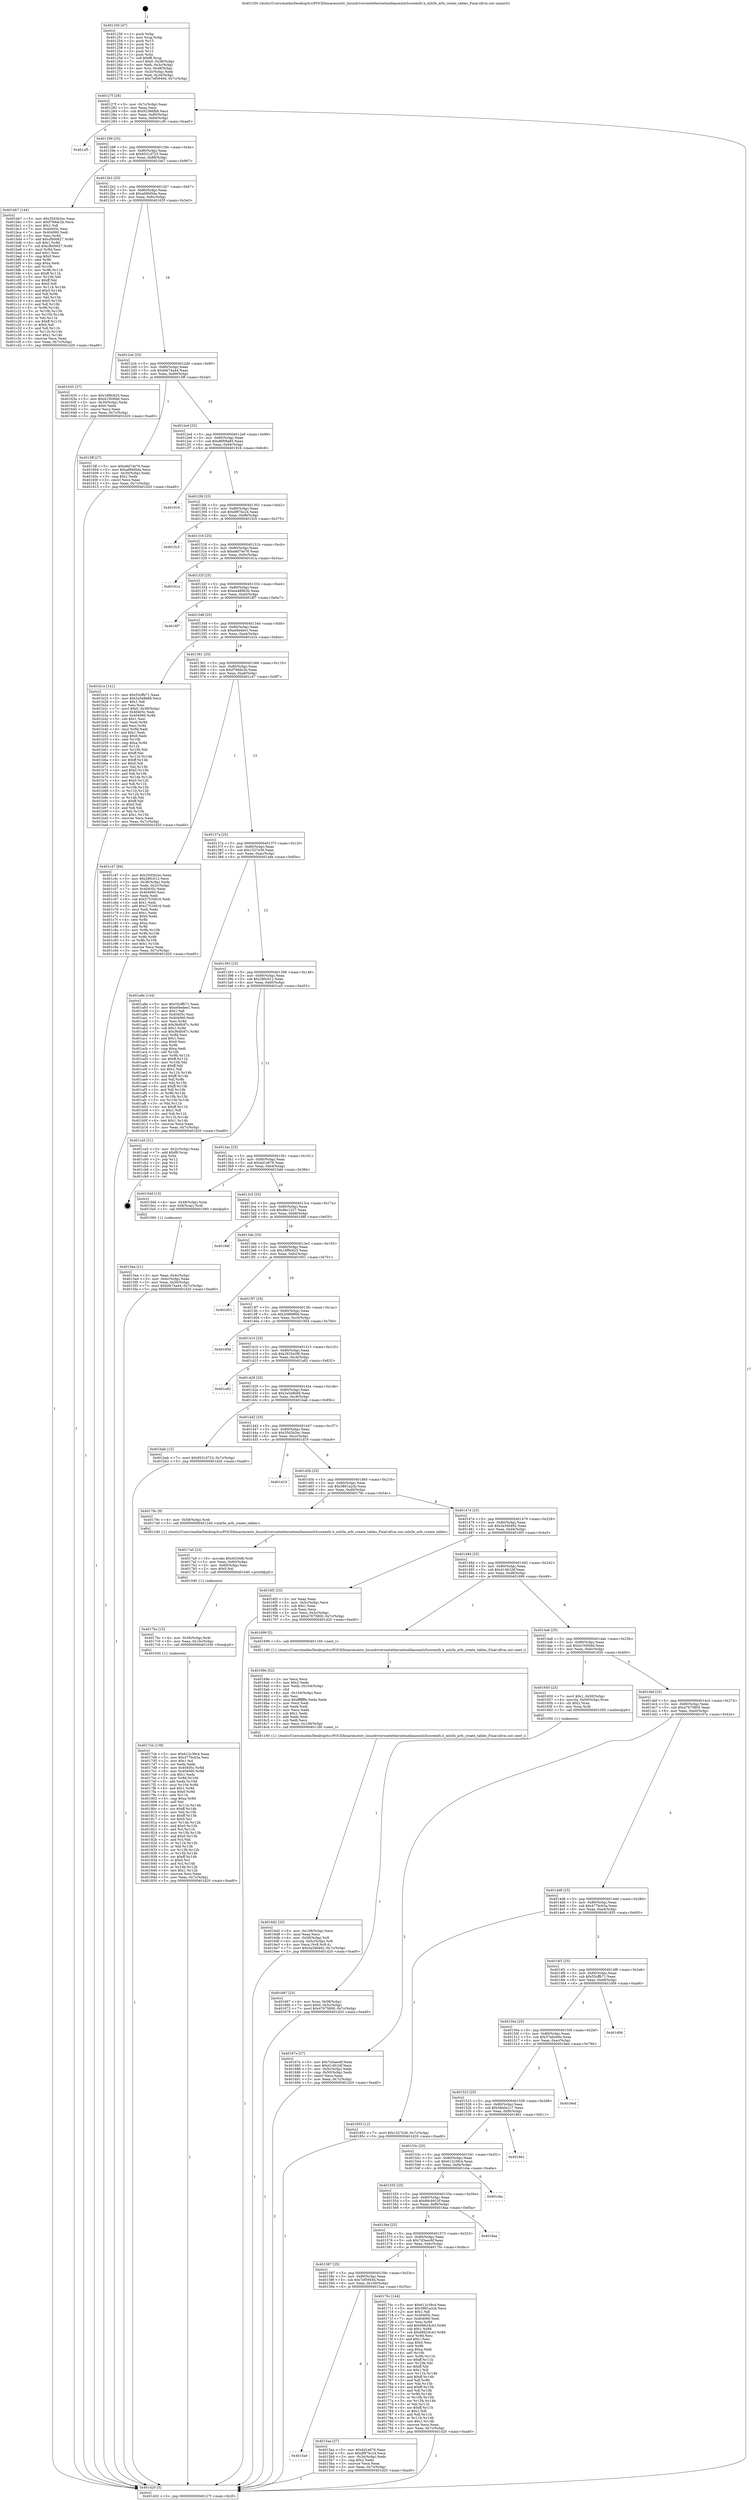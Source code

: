 digraph "0x401250" {
  label = "0x401250 (/mnt/c/Users/mathe/Desktop/tcc/POCII/binaries/extr_linuxdriversnetethernetmellanoxmlx5coreenfs.h_mlx5e_arfs_create_tables_Final-ollvm.out::main(0))"
  labelloc = "t"
  node[shape=record]

  Entry [label="",width=0.3,height=0.3,shape=circle,fillcolor=black,style=filled]
  "0x40127f" [label="{
     0x40127f [26]\l
     | [instrs]\l
     &nbsp;&nbsp;0x40127f \<+3\>: mov -0x7c(%rbp),%eax\l
     &nbsp;&nbsp;0x401282 \<+2\>: mov %eax,%ecx\l
     &nbsp;&nbsp;0x401284 \<+6\>: sub $0x92366fb8,%ecx\l
     &nbsp;&nbsp;0x40128a \<+3\>: mov %eax,-0x80(%rbp)\l
     &nbsp;&nbsp;0x40128d \<+6\>: mov %ecx,-0x84(%rbp)\l
     &nbsp;&nbsp;0x401293 \<+6\>: je 0000000000401cf5 \<main+0xaa5\>\l
  }"]
  "0x401cf5" [label="{
     0x401cf5\l
  }", style=dashed]
  "0x401299" [label="{
     0x401299 [25]\l
     | [instrs]\l
     &nbsp;&nbsp;0x401299 \<+5\>: jmp 000000000040129e \<main+0x4e\>\l
     &nbsp;&nbsp;0x40129e \<+3\>: mov -0x80(%rbp),%eax\l
     &nbsp;&nbsp;0x4012a1 \<+5\>: sub $0x9531d723,%eax\l
     &nbsp;&nbsp;0x4012a6 \<+6\>: mov %eax,-0x88(%rbp)\l
     &nbsp;&nbsp;0x4012ac \<+6\>: je 0000000000401bb7 \<main+0x967\>\l
  }"]
  Exit [label="",width=0.3,height=0.3,shape=circle,fillcolor=black,style=filled,peripheries=2]
  "0x401bb7" [label="{
     0x401bb7 [144]\l
     | [instrs]\l
     &nbsp;&nbsp;0x401bb7 \<+5\>: mov $0x35d3b2ec,%eax\l
     &nbsp;&nbsp;0x401bbc \<+5\>: mov $0xf766dc2b,%ecx\l
     &nbsp;&nbsp;0x401bc1 \<+2\>: mov $0x1,%dl\l
     &nbsp;&nbsp;0x401bc3 \<+7\>: mov 0x40405c,%esi\l
     &nbsp;&nbsp;0x401bca \<+7\>: mov 0x404060,%edi\l
     &nbsp;&nbsp;0x401bd1 \<+3\>: mov %esi,%r8d\l
     &nbsp;&nbsp;0x401bd4 \<+7\>: add $0xcfb00627,%r8d\l
     &nbsp;&nbsp;0x401bdb \<+4\>: sub $0x1,%r8d\l
     &nbsp;&nbsp;0x401bdf \<+7\>: sub $0xcfb00627,%r8d\l
     &nbsp;&nbsp;0x401be6 \<+4\>: imul %r8d,%esi\l
     &nbsp;&nbsp;0x401bea \<+3\>: and $0x1,%esi\l
     &nbsp;&nbsp;0x401bed \<+3\>: cmp $0x0,%esi\l
     &nbsp;&nbsp;0x401bf0 \<+4\>: sete %r9b\l
     &nbsp;&nbsp;0x401bf4 \<+3\>: cmp $0xa,%edi\l
     &nbsp;&nbsp;0x401bf7 \<+4\>: setl %r10b\l
     &nbsp;&nbsp;0x401bfb \<+3\>: mov %r9b,%r11b\l
     &nbsp;&nbsp;0x401bfe \<+4\>: xor $0xff,%r11b\l
     &nbsp;&nbsp;0x401c02 \<+3\>: mov %r10b,%bl\l
     &nbsp;&nbsp;0x401c05 \<+3\>: xor $0xff,%bl\l
     &nbsp;&nbsp;0x401c08 \<+3\>: xor $0x0,%dl\l
     &nbsp;&nbsp;0x401c0b \<+3\>: mov %r11b,%r14b\l
     &nbsp;&nbsp;0x401c0e \<+4\>: and $0x0,%r14b\l
     &nbsp;&nbsp;0x401c12 \<+3\>: and %dl,%r9b\l
     &nbsp;&nbsp;0x401c15 \<+3\>: mov %bl,%r15b\l
     &nbsp;&nbsp;0x401c18 \<+4\>: and $0x0,%r15b\l
     &nbsp;&nbsp;0x401c1c \<+3\>: and %dl,%r10b\l
     &nbsp;&nbsp;0x401c1f \<+3\>: or %r9b,%r14b\l
     &nbsp;&nbsp;0x401c22 \<+3\>: or %r10b,%r15b\l
     &nbsp;&nbsp;0x401c25 \<+3\>: xor %r15b,%r14b\l
     &nbsp;&nbsp;0x401c28 \<+3\>: or %bl,%r11b\l
     &nbsp;&nbsp;0x401c2b \<+4\>: xor $0xff,%r11b\l
     &nbsp;&nbsp;0x401c2f \<+3\>: or $0x0,%dl\l
     &nbsp;&nbsp;0x401c32 \<+3\>: and %dl,%r11b\l
     &nbsp;&nbsp;0x401c35 \<+3\>: or %r11b,%r14b\l
     &nbsp;&nbsp;0x401c38 \<+4\>: test $0x1,%r14b\l
     &nbsp;&nbsp;0x401c3c \<+3\>: cmovne %ecx,%eax\l
     &nbsp;&nbsp;0x401c3f \<+3\>: mov %eax,-0x7c(%rbp)\l
     &nbsp;&nbsp;0x401c42 \<+5\>: jmp 0000000000401d20 \<main+0xad0\>\l
  }"]
  "0x4012b2" [label="{
     0x4012b2 [25]\l
     | [instrs]\l
     &nbsp;&nbsp;0x4012b2 \<+5\>: jmp 00000000004012b7 \<main+0x67\>\l
     &nbsp;&nbsp;0x4012b7 \<+3\>: mov -0x80(%rbp),%eax\l
     &nbsp;&nbsp;0x4012ba \<+5\>: sub $0xafd9d5da,%eax\l
     &nbsp;&nbsp;0x4012bf \<+6\>: mov %eax,-0x8c(%rbp)\l
     &nbsp;&nbsp;0x4012c5 \<+6\>: je 0000000000401635 \<main+0x3e5\>\l
  }"]
  "0x4017cb" [label="{
     0x4017cb [138]\l
     | [instrs]\l
     &nbsp;&nbsp;0x4017cb \<+5\>: mov $0x612c39c4,%eax\l
     &nbsp;&nbsp;0x4017d0 \<+5\>: mov $0x477bcb3a,%esi\l
     &nbsp;&nbsp;0x4017d5 \<+2\>: mov $0x1,%cl\l
     &nbsp;&nbsp;0x4017d7 \<+2\>: xor %edx,%edx\l
     &nbsp;&nbsp;0x4017d9 \<+8\>: mov 0x40405c,%r8d\l
     &nbsp;&nbsp;0x4017e1 \<+8\>: mov 0x404060,%r9d\l
     &nbsp;&nbsp;0x4017e9 \<+3\>: sub $0x1,%edx\l
     &nbsp;&nbsp;0x4017ec \<+3\>: mov %r8d,%r10d\l
     &nbsp;&nbsp;0x4017ef \<+3\>: add %edx,%r10d\l
     &nbsp;&nbsp;0x4017f2 \<+4\>: imul %r10d,%r8d\l
     &nbsp;&nbsp;0x4017f6 \<+4\>: and $0x1,%r8d\l
     &nbsp;&nbsp;0x4017fa \<+4\>: cmp $0x0,%r8d\l
     &nbsp;&nbsp;0x4017fe \<+4\>: sete %r11b\l
     &nbsp;&nbsp;0x401802 \<+4\>: cmp $0xa,%r9d\l
     &nbsp;&nbsp;0x401806 \<+3\>: setl %bl\l
     &nbsp;&nbsp;0x401809 \<+3\>: mov %r11b,%r14b\l
     &nbsp;&nbsp;0x40180c \<+4\>: xor $0xff,%r14b\l
     &nbsp;&nbsp;0x401810 \<+3\>: mov %bl,%r15b\l
     &nbsp;&nbsp;0x401813 \<+4\>: xor $0xff,%r15b\l
     &nbsp;&nbsp;0x401817 \<+3\>: xor $0x0,%cl\l
     &nbsp;&nbsp;0x40181a \<+3\>: mov %r14b,%r12b\l
     &nbsp;&nbsp;0x40181d \<+4\>: and $0x0,%r12b\l
     &nbsp;&nbsp;0x401821 \<+3\>: and %cl,%r11b\l
     &nbsp;&nbsp;0x401824 \<+3\>: mov %r15b,%r13b\l
     &nbsp;&nbsp;0x401827 \<+4\>: and $0x0,%r13b\l
     &nbsp;&nbsp;0x40182b \<+2\>: and %cl,%bl\l
     &nbsp;&nbsp;0x40182d \<+3\>: or %r11b,%r12b\l
     &nbsp;&nbsp;0x401830 \<+3\>: or %bl,%r13b\l
     &nbsp;&nbsp;0x401833 \<+3\>: xor %r13b,%r12b\l
     &nbsp;&nbsp;0x401836 \<+3\>: or %r15b,%r14b\l
     &nbsp;&nbsp;0x401839 \<+4\>: xor $0xff,%r14b\l
     &nbsp;&nbsp;0x40183d \<+3\>: or $0x0,%cl\l
     &nbsp;&nbsp;0x401840 \<+3\>: and %cl,%r14b\l
     &nbsp;&nbsp;0x401843 \<+3\>: or %r14b,%r12b\l
     &nbsp;&nbsp;0x401846 \<+4\>: test $0x1,%r12b\l
     &nbsp;&nbsp;0x40184a \<+3\>: cmovne %esi,%eax\l
     &nbsp;&nbsp;0x40184d \<+3\>: mov %eax,-0x7c(%rbp)\l
     &nbsp;&nbsp;0x401850 \<+5\>: jmp 0000000000401d20 \<main+0xad0\>\l
  }"]
  "0x401635" [label="{
     0x401635 [27]\l
     | [instrs]\l
     &nbsp;&nbsp;0x401635 \<+5\>: mov $0x18f9c625,%eax\l
     &nbsp;&nbsp;0x40163a \<+5\>: mov $0x41500fdd,%ecx\l
     &nbsp;&nbsp;0x40163f \<+3\>: mov -0x30(%rbp),%edx\l
     &nbsp;&nbsp;0x401642 \<+3\>: cmp $0x0,%edx\l
     &nbsp;&nbsp;0x401645 \<+3\>: cmove %ecx,%eax\l
     &nbsp;&nbsp;0x401648 \<+3\>: mov %eax,-0x7c(%rbp)\l
     &nbsp;&nbsp;0x40164b \<+5\>: jmp 0000000000401d20 \<main+0xad0\>\l
  }"]
  "0x4012cb" [label="{
     0x4012cb [25]\l
     | [instrs]\l
     &nbsp;&nbsp;0x4012cb \<+5\>: jmp 00000000004012d0 \<main+0x80\>\l
     &nbsp;&nbsp;0x4012d0 \<+3\>: mov -0x80(%rbp),%eax\l
     &nbsp;&nbsp;0x4012d3 \<+5\>: sub $0xbfe74a44,%eax\l
     &nbsp;&nbsp;0x4012d8 \<+6\>: mov %eax,-0x90(%rbp)\l
     &nbsp;&nbsp;0x4012de \<+6\>: je 00000000004015ff \<main+0x3af\>\l
  }"]
  "0x4017bc" [label="{
     0x4017bc [15]\l
     | [instrs]\l
     &nbsp;&nbsp;0x4017bc \<+4\>: mov -0x58(%rbp),%rdi\l
     &nbsp;&nbsp;0x4017c0 \<+6\>: mov %eax,-0x10c(%rbp)\l
     &nbsp;&nbsp;0x4017c6 \<+5\>: call 0000000000401030 \<free@plt\>\l
     | [calls]\l
     &nbsp;&nbsp;0x401030 \{1\} (unknown)\l
  }"]
  "0x4015ff" [label="{
     0x4015ff [27]\l
     | [instrs]\l
     &nbsp;&nbsp;0x4015ff \<+5\>: mov $0xe8d74e76,%eax\l
     &nbsp;&nbsp;0x401604 \<+5\>: mov $0xafd9d5da,%ecx\l
     &nbsp;&nbsp;0x401609 \<+3\>: mov -0x30(%rbp),%edx\l
     &nbsp;&nbsp;0x40160c \<+3\>: cmp $0x1,%edx\l
     &nbsp;&nbsp;0x40160f \<+3\>: cmovl %ecx,%eax\l
     &nbsp;&nbsp;0x401612 \<+3\>: mov %eax,-0x7c(%rbp)\l
     &nbsp;&nbsp;0x401615 \<+5\>: jmp 0000000000401d20 \<main+0xad0\>\l
  }"]
  "0x4012e4" [label="{
     0x4012e4 [25]\l
     | [instrs]\l
     &nbsp;&nbsp;0x4012e4 \<+5\>: jmp 00000000004012e9 \<main+0x99\>\l
     &nbsp;&nbsp;0x4012e9 \<+3\>: mov -0x80(%rbp),%eax\l
     &nbsp;&nbsp;0x4012ec \<+5\>: sub $0xd6f08a85,%eax\l
     &nbsp;&nbsp;0x4012f1 \<+6\>: mov %eax,-0x94(%rbp)\l
     &nbsp;&nbsp;0x4012f7 \<+6\>: je 0000000000401916 \<main+0x6c6\>\l
  }"]
  "0x4017a5" [label="{
     0x4017a5 [23]\l
     | [instrs]\l
     &nbsp;&nbsp;0x4017a5 \<+10\>: movabs $0x4020d6,%rdi\l
     &nbsp;&nbsp;0x4017af \<+3\>: mov %eax,-0x60(%rbp)\l
     &nbsp;&nbsp;0x4017b2 \<+3\>: mov -0x60(%rbp),%esi\l
     &nbsp;&nbsp;0x4017b5 \<+2\>: mov $0x0,%al\l
     &nbsp;&nbsp;0x4017b7 \<+5\>: call 0000000000401040 \<printf@plt\>\l
     | [calls]\l
     &nbsp;&nbsp;0x401040 \{1\} (unknown)\l
  }"]
  "0x401916" [label="{
     0x401916\l
  }", style=dashed]
  "0x4012fd" [label="{
     0x4012fd [25]\l
     | [instrs]\l
     &nbsp;&nbsp;0x4012fd \<+5\>: jmp 0000000000401302 \<main+0xb2\>\l
     &nbsp;&nbsp;0x401302 \<+3\>: mov -0x80(%rbp),%eax\l
     &nbsp;&nbsp;0x401305 \<+5\>: sub $0xdf97bc24,%eax\l
     &nbsp;&nbsp;0x40130a \<+6\>: mov %eax,-0x98(%rbp)\l
     &nbsp;&nbsp;0x401310 \<+6\>: je 00000000004015c5 \<main+0x375\>\l
  }"]
  "0x4016d2" [label="{
     0x4016d2 [33]\l
     | [instrs]\l
     &nbsp;&nbsp;0x4016d2 \<+6\>: mov -0x108(%rbp),%ecx\l
     &nbsp;&nbsp;0x4016d8 \<+3\>: imul %eax,%ecx\l
     &nbsp;&nbsp;0x4016db \<+4\>: mov -0x58(%rbp),%r8\l
     &nbsp;&nbsp;0x4016df \<+4\>: movslq -0x5c(%rbp),%r9\l
     &nbsp;&nbsp;0x4016e3 \<+4\>: mov %ecx,(%r8,%r9,4)\l
     &nbsp;&nbsp;0x4016e7 \<+7\>: movl $0x3a346492,-0x7c(%rbp)\l
     &nbsp;&nbsp;0x4016ee \<+5\>: jmp 0000000000401d20 \<main+0xad0\>\l
  }"]
  "0x4015c5" [label="{
     0x4015c5\l
  }", style=dashed]
  "0x401316" [label="{
     0x401316 [25]\l
     | [instrs]\l
     &nbsp;&nbsp;0x401316 \<+5\>: jmp 000000000040131b \<main+0xcb\>\l
     &nbsp;&nbsp;0x40131b \<+3\>: mov -0x80(%rbp),%eax\l
     &nbsp;&nbsp;0x40131e \<+5\>: sub $0xe8d74e76,%eax\l
     &nbsp;&nbsp;0x401323 \<+6\>: mov %eax,-0x9c(%rbp)\l
     &nbsp;&nbsp;0x401329 \<+6\>: je 000000000040161a \<main+0x3ca\>\l
  }"]
  "0x40169e" [label="{
     0x40169e [52]\l
     | [instrs]\l
     &nbsp;&nbsp;0x40169e \<+2\>: xor %ecx,%ecx\l
     &nbsp;&nbsp;0x4016a0 \<+5\>: mov $0x2,%edx\l
     &nbsp;&nbsp;0x4016a5 \<+6\>: mov %edx,-0x104(%rbp)\l
     &nbsp;&nbsp;0x4016ab \<+1\>: cltd\l
     &nbsp;&nbsp;0x4016ac \<+6\>: mov -0x104(%rbp),%esi\l
     &nbsp;&nbsp;0x4016b2 \<+2\>: idiv %esi\l
     &nbsp;&nbsp;0x4016b4 \<+6\>: imul $0xfffffffe,%edx,%edx\l
     &nbsp;&nbsp;0x4016ba \<+2\>: mov %ecx,%edi\l
     &nbsp;&nbsp;0x4016bc \<+2\>: sub %edx,%edi\l
     &nbsp;&nbsp;0x4016be \<+2\>: mov %ecx,%edx\l
     &nbsp;&nbsp;0x4016c0 \<+3\>: sub $0x1,%edx\l
     &nbsp;&nbsp;0x4016c3 \<+2\>: add %edx,%edi\l
     &nbsp;&nbsp;0x4016c5 \<+2\>: sub %edi,%ecx\l
     &nbsp;&nbsp;0x4016c7 \<+6\>: mov %ecx,-0x108(%rbp)\l
     &nbsp;&nbsp;0x4016cd \<+5\>: call 0000000000401160 \<next_i\>\l
     | [calls]\l
     &nbsp;&nbsp;0x401160 \{1\} (/mnt/c/Users/mathe/Desktop/tcc/POCII/binaries/extr_linuxdriversnetethernetmellanoxmlx5coreenfs.h_mlx5e_arfs_create_tables_Final-ollvm.out::next_i)\l
  }"]
  "0x40161a" [label="{
     0x40161a\l
  }", style=dashed]
  "0x40132f" [label="{
     0x40132f [25]\l
     | [instrs]\l
     &nbsp;&nbsp;0x40132f \<+5\>: jmp 0000000000401334 \<main+0xe4\>\l
     &nbsp;&nbsp;0x401334 \<+3\>: mov -0x80(%rbp),%eax\l
     &nbsp;&nbsp;0x401337 \<+5\>: sub $0xea489b3b,%eax\l
     &nbsp;&nbsp;0x40133c \<+6\>: mov %eax,-0xa0(%rbp)\l
     &nbsp;&nbsp;0x401342 \<+6\>: je 00000000004018f7 \<main+0x6a7\>\l
  }"]
  "0x401667" [label="{
     0x401667 [23]\l
     | [instrs]\l
     &nbsp;&nbsp;0x401667 \<+4\>: mov %rax,-0x58(%rbp)\l
     &nbsp;&nbsp;0x40166b \<+7\>: movl $0x0,-0x5c(%rbp)\l
     &nbsp;&nbsp;0x401672 \<+7\>: movl $0x47675800,-0x7c(%rbp)\l
     &nbsp;&nbsp;0x401679 \<+5\>: jmp 0000000000401d20 \<main+0xad0\>\l
  }"]
  "0x4018f7" [label="{
     0x4018f7\l
  }", style=dashed]
  "0x401348" [label="{
     0x401348 [25]\l
     | [instrs]\l
     &nbsp;&nbsp;0x401348 \<+5\>: jmp 000000000040134d \<main+0xfd\>\l
     &nbsp;&nbsp;0x40134d \<+3\>: mov -0x80(%rbp),%eax\l
     &nbsp;&nbsp;0x401350 \<+5\>: sub $0xef4edee1,%eax\l
     &nbsp;&nbsp;0x401355 \<+6\>: mov %eax,-0xa4(%rbp)\l
     &nbsp;&nbsp;0x40135b \<+6\>: je 0000000000401b1e \<main+0x8ce\>\l
  }"]
  "0x4015ea" [label="{
     0x4015ea [21]\l
     | [instrs]\l
     &nbsp;&nbsp;0x4015ea \<+3\>: mov %eax,-0x4c(%rbp)\l
     &nbsp;&nbsp;0x4015ed \<+3\>: mov -0x4c(%rbp),%eax\l
     &nbsp;&nbsp;0x4015f0 \<+3\>: mov %eax,-0x30(%rbp)\l
     &nbsp;&nbsp;0x4015f3 \<+7\>: movl $0xbfe74a44,-0x7c(%rbp)\l
     &nbsp;&nbsp;0x4015fa \<+5\>: jmp 0000000000401d20 \<main+0xad0\>\l
  }"]
  "0x401b1e" [label="{
     0x401b1e [141]\l
     | [instrs]\l
     &nbsp;&nbsp;0x401b1e \<+5\>: mov $0x55cffb71,%eax\l
     &nbsp;&nbsp;0x401b23 \<+5\>: mov $0x2a5e8b68,%ecx\l
     &nbsp;&nbsp;0x401b28 \<+2\>: mov $0x1,%dl\l
     &nbsp;&nbsp;0x401b2a \<+2\>: xor %esi,%esi\l
     &nbsp;&nbsp;0x401b2c \<+7\>: movl $0x0,-0x38(%rbp)\l
     &nbsp;&nbsp;0x401b33 \<+7\>: mov 0x40405c,%edi\l
     &nbsp;&nbsp;0x401b3a \<+8\>: mov 0x404060,%r8d\l
     &nbsp;&nbsp;0x401b42 \<+3\>: sub $0x1,%esi\l
     &nbsp;&nbsp;0x401b45 \<+3\>: mov %edi,%r9d\l
     &nbsp;&nbsp;0x401b48 \<+3\>: add %esi,%r9d\l
     &nbsp;&nbsp;0x401b4b \<+4\>: imul %r9d,%edi\l
     &nbsp;&nbsp;0x401b4f \<+3\>: and $0x1,%edi\l
     &nbsp;&nbsp;0x401b52 \<+3\>: cmp $0x0,%edi\l
     &nbsp;&nbsp;0x401b55 \<+4\>: sete %r10b\l
     &nbsp;&nbsp;0x401b59 \<+4\>: cmp $0xa,%r8d\l
     &nbsp;&nbsp;0x401b5d \<+4\>: setl %r11b\l
     &nbsp;&nbsp;0x401b61 \<+3\>: mov %r10b,%bl\l
     &nbsp;&nbsp;0x401b64 \<+3\>: xor $0xff,%bl\l
     &nbsp;&nbsp;0x401b67 \<+3\>: mov %r11b,%r14b\l
     &nbsp;&nbsp;0x401b6a \<+4\>: xor $0xff,%r14b\l
     &nbsp;&nbsp;0x401b6e \<+3\>: xor $0x0,%dl\l
     &nbsp;&nbsp;0x401b71 \<+3\>: mov %bl,%r15b\l
     &nbsp;&nbsp;0x401b74 \<+4\>: and $0x0,%r15b\l
     &nbsp;&nbsp;0x401b78 \<+3\>: and %dl,%r10b\l
     &nbsp;&nbsp;0x401b7b \<+3\>: mov %r14b,%r12b\l
     &nbsp;&nbsp;0x401b7e \<+4\>: and $0x0,%r12b\l
     &nbsp;&nbsp;0x401b82 \<+3\>: and %dl,%r11b\l
     &nbsp;&nbsp;0x401b85 \<+3\>: or %r10b,%r15b\l
     &nbsp;&nbsp;0x401b88 \<+3\>: or %r11b,%r12b\l
     &nbsp;&nbsp;0x401b8b \<+3\>: xor %r12b,%r15b\l
     &nbsp;&nbsp;0x401b8e \<+3\>: or %r14b,%bl\l
     &nbsp;&nbsp;0x401b91 \<+3\>: xor $0xff,%bl\l
     &nbsp;&nbsp;0x401b94 \<+3\>: or $0x0,%dl\l
     &nbsp;&nbsp;0x401b97 \<+2\>: and %dl,%bl\l
     &nbsp;&nbsp;0x401b99 \<+3\>: or %bl,%r15b\l
     &nbsp;&nbsp;0x401b9c \<+4\>: test $0x1,%r15b\l
     &nbsp;&nbsp;0x401ba0 \<+3\>: cmovne %ecx,%eax\l
     &nbsp;&nbsp;0x401ba3 \<+3\>: mov %eax,-0x7c(%rbp)\l
     &nbsp;&nbsp;0x401ba6 \<+5\>: jmp 0000000000401d20 \<main+0xad0\>\l
  }"]
  "0x401361" [label="{
     0x401361 [25]\l
     | [instrs]\l
     &nbsp;&nbsp;0x401361 \<+5\>: jmp 0000000000401366 \<main+0x116\>\l
     &nbsp;&nbsp;0x401366 \<+3\>: mov -0x80(%rbp),%eax\l
     &nbsp;&nbsp;0x401369 \<+5\>: sub $0xf766dc2b,%eax\l
     &nbsp;&nbsp;0x40136e \<+6\>: mov %eax,-0xa8(%rbp)\l
     &nbsp;&nbsp;0x401374 \<+6\>: je 0000000000401c47 \<main+0x9f7\>\l
  }"]
  "0x401250" [label="{
     0x401250 [47]\l
     | [instrs]\l
     &nbsp;&nbsp;0x401250 \<+1\>: push %rbp\l
     &nbsp;&nbsp;0x401251 \<+3\>: mov %rsp,%rbp\l
     &nbsp;&nbsp;0x401254 \<+2\>: push %r15\l
     &nbsp;&nbsp;0x401256 \<+2\>: push %r14\l
     &nbsp;&nbsp;0x401258 \<+2\>: push %r13\l
     &nbsp;&nbsp;0x40125a \<+2\>: push %r12\l
     &nbsp;&nbsp;0x40125c \<+1\>: push %rbx\l
     &nbsp;&nbsp;0x40125d \<+7\>: sub $0xf8,%rsp\l
     &nbsp;&nbsp;0x401264 \<+7\>: movl $0x0,-0x38(%rbp)\l
     &nbsp;&nbsp;0x40126b \<+3\>: mov %edi,-0x3c(%rbp)\l
     &nbsp;&nbsp;0x40126e \<+4\>: mov %rsi,-0x48(%rbp)\l
     &nbsp;&nbsp;0x401272 \<+3\>: mov -0x3c(%rbp),%edi\l
     &nbsp;&nbsp;0x401275 \<+3\>: mov %edi,-0x34(%rbp)\l
     &nbsp;&nbsp;0x401278 \<+7\>: movl $0x7ef5940d,-0x7c(%rbp)\l
  }"]
  "0x401c47" [label="{
     0x401c47 [94]\l
     | [instrs]\l
     &nbsp;&nbsp;0x401c47 \<+5\>: mov $0x35d3b2ec,%eax\l
     &nbsp;&nbsp;0x401c4c \<+5\>: mov $0x280c012,%ecx\l
     &nbsp;&nbsp;0x401c51 \<+3\>: mov -0x38(%rbp),%edx\l
     &nbsp;&nbsp;0x401c54 \<+3\>: mov %edx,-0x2c(%rbp)\l
     &nbsp;&nbsp;0x401c57 \<+7\>: mov 0x40405c,%edx\l
     &nbsp;&nbsp;0x401c5e \<+7\>: mov 0x404060,%esi\l
     &nbsp;&nbsp;0x401c65 \<+2\>: mov %edx,%edi\l
     &nbsp;&nbsp;0x401c67 \<+6\>: sub $0x27533616,%edi\l
     &nbsp;&nbsp;0x401c6d \<+3\>: sub $0x1,%edi\l
     &nbsp;&nbsp;0x401c70 \<+6\>: add $0x27533616,%edi\l
     &nbsp;&nbsp;0x401c76 \<+3\>: imul %edi,%edx\l
     &nbsp;&nbsp;0x401c79 \<+3\>: and $0x1,%edx\l
     &nbsp;&nbsp;0x401c7c \<+3\>: cmp $0x0,%edx\l
     &nbsp;&nbsp;0x401c7f \<+4\>: sete %r8b\l
     &nbsp;&nbsp;0x401c83 \<+3\>: cmp $0xa,%esi\l
     &nbsp;&nbsp;0x401c86 \<+4\>: setl %r9b\l
     &nbsp;&nbsp;0x401c8a \<+3\>: mov %r8b,%r10b\l
     &nbsp;&nbsp;0x401c8d \<+3\>: and %r9b,%r10b\l
     &nbsp;&nbsp;0x401c90 \<+3\>: xor %r9b,%r8b\l
     &nbsp;&nbsp;0x401c93 \<+3\>: or %r8b,%r10b\l
     &nbsp;&nbsp;0x401c96 \<+4\>: test $0x1,%r10b\l
     &nbsp;&nbsp;0x401c9a \<+3\>: cmovne %ecx,%eax\l
     &nbsp;&nbsp;0x401c9d \<+3\>: mov %eax,-0x7c(%rbp)\l
     &nbsp;&nbsp;0x401ca0 \<+5\>: jmp 0000000000401d20 \<main+0xad0\>\l
  }"]
  "0x40137a" [label="{
     0x40137a [25]\l
     | [instrs]\l
     &nbsp;&nbsp;0x40137a \<+5\>: jmp 000000000040137f \<main+0x12f\>\l
     &nbsp;&nbsp;0x40137f \<+3\>: mov -0x80(%rbp),%eax\l
     &nbsp;&nbsp;0x401382 \<+5\>: sub $0x1527e36,%eax\l
     &nbsp;&nbsp;0x401387 \<+6\>: mov %eax,-0xac(%rbp)\l
     &nbsp;&nbsp;0x40138d \<+6\>: je 0000000000401a8e \<main+0x83e\>\l
  }"]
  "0x401d20" [label="{
     0x401d20 [5]\l
     | [instrs]\l
     &nbsp;&nbsp;0x401d20 \<+5\>: jmp 000000000040127f \<main+0x2f\>\l
  }"]
  "0x401a8e" [label="{
     0x401a8e [144]\l
     | [instrs]\l
     &nbsp;&nbsp;0x401a8e \<+5\>: mov $0x55cffb71,%eax\l
     &nbsp;&nbsp;0x401a93 \<+5\>: mov $0xef4edee1,%ecx\l
     &nbsp;&nbsp;0x401a98 \<+2\>: mov $0x1,%dl\l
     &nbsp;&nbsp;0x401a9a \<+7\>: mov 0x40405c,%esi\l
     &nbsp;&nbsp;0x401aa1 \<+7\>: mov 0x404060,%edi\l
     &nbsp;&nbsp;0x401aa8 \<+3\>: mov %esi,%r8d\l
     &nbsp;&nbsp;0x401aab \<+7\>: add $0x36dfc87c,%r8d\l
     &nbsp;&nbsp;0x401ab2 \<+4\>: sub $0x1,%r8d\l
     &nbsp;&nbsp;0x401ab6 \<+7\>: sub $0x36dfc87c,%r8d\l
     &nbsp;&nbsp;0x401abd \<+4\>: imul %r8d,%esi\l
     &nbsp;&nbsp;0x401ac1 \<+3\>: and $0x1,%esi\l
     &nbsp;&nbsp;0x401ac4 \<+3\>: cmp $0x0,%esi\l
     &nbsp;&nbsp;0x401ac7 \<+4\>: sete %r9b\l
     &nbsp;&nbsp;0x401acb \<+3\>: cmp $0xa,%edi\l
     &nbsp;&nbsp;0x401ace \<+4\>: setl %r10b\l
     &nbsp;&nbsp;0x401ad2 \<+3\>: mov %r9b,%r11b\l
     &nbsp;&nbsp;0x401ad5 \<+4\>: xor $0xff,%r11b\l
     &nbsp;&nbsp;0x401ad9 \<+3\>: mov %r10b,%bl\l
     &nbsp;&nbsp;0x401adc \<+3\>: xor $0xff,%bl\l
     &nbsp;&nbsp;0x401adf \<+3\>: xor $0x1,%dl\l
     &nbsp;&nbsp;0x401ae2 \<+3\>: mov %r11b,%r14b\l
     &nbsp;&nbsp;0x401ae5 \<+4\>: and $0xff,%r14b\l
     &nbsp;&nbsp;0x401ae9 \<+3\>: and %dl,%r9b\l
     &nbsp;&nbsp;0x401aec \<+3\>: mov %bl,%r15b\l
     &nbsp;&nbsp;0x401aef \<+4\>: and $0xff,%r15b\l
     &nbsp;&nbsp;0x401af3 \<+3\>: and %dl,%r10b\l
     &nbsp;&nbsp;0x401af6 \<+3\>: or %r9b,%r14b\l
     &nbsp;&nbsp;0x401af9 \<+3\>: or %r10b,%r15b\l
     &nbsp;&nbsp;0x401afc \<+3\>: xor %r15b,%r14b\l
     &nbsp;&nbsp;0x401aff \<+3\>: or %bl,%r11b\l
     &nbsp;&nbsp;0x401b02 \<+4\>: xor $0xff,%r11b\l
     &nbsp;&nbsp;0x401b06 \<+3\>: or $0x1,%dl\l
     &nbsp;&nbsp;0x401b09 \<+3\>: and %dl,%r11b\l
     &nbsp;&nbsp;0x401b0c \<+3\>: or %r11b,%r14b\l
     &nbsp;&nbsp;0x401b0f \<+4\>: test $0x1,%r14b\l
     &nbsp;&nbsp;0x401b13 \<+3\>: cmovne %ecx,%eax\l
     &nbsp;&nbsp;0x401b16 \<+3\>: mov %eax,-0x7c(%rbp)\l
     &nbsp;&nbsp;0x401b19 \<+5\>: jmp 0000000000401d20 \<main+0xad0\>\l
  }"]
  "0x401393" [label="{
     0x401393 [25]\l
     | [instrs]\l
     &nbsp;&nbsp;0x401393 \<+5\>: jmp 0000000000401398 \<main+0x148\>\l
     &nbsp;&nbsp;0x401398 \<+3\>: mov -0x80(%rbp),%eax\l
     &nbsp;&nbsp;0x40139b \<+5\>: sub $0x280c012,%eax\l
     &nbsp;&nbsp;0x4013a0 \<+6\>: mov %eax,-0xb0(%rbp)\l
     &nbsp;&nbsp;0x4013a6 \<+6\>: je 0000000000401ca5 \<main+0xa55\>\l
  }"]
  "0x4015a0" [label="{
     0x4015a0\l
  }", style=dashed]
  "0x401ca5" [label="{
     0x401ca5 [21]\l
     | [instrs]\l
     &nbsp;&nbsp;0x401ca5 \<+3\>: mov -0x2c(%rbp),%eax\l
     &nbsp;&nbsp;0x401ca8 \<+7\>: add $0xf8,%rsp\l
     &nbsp;&nbsp;0x401caf \<+1\>: pop %rbx\l
     &nbsp;&nbsp;0x401cb0 \<+2\>: pop %r12\l
     &nbsp;&nbsp;0x401cb2 \<+2\>: pop %r13\l
     &nbsp;&nbsp;0x401cb4 \<+2\>: pop %r14\l
     &nbsp;&nbsp;0x401cb6 \<+2\>: pop %r15\l
     &nbsp;&nbsp;0x401cb8 \<+1\>: pop %rbp\l
     &nbsp;&nbsp;0x401cb9 \<+1\>: ret\l
  }"]
  "0x4013ac" [label="{
     0x4013ac [25]\l
     | [instrs]\l
     &nbsp;&nbsp;0x4013ac \<+5\>: jmp 00000000004013b1 \<main+0x161\>\l
     &nbsp;&nbsp;0x4013b1 \<+3\>: mov -0x80(%rbp),%eax\l
     &nbsp;&nbsp;0x4013b4 \<+5\>: sub $0x4d1e676,%eax\l
     &nbsp;&nbsp;0x4013b9 \<+6\>: mov %eax,-0xb4(%rbp)\l
     &nbsp;&nbsp;0x4013bf \<+6\>: je 00000000004015dd \<main+0x38d\>\l
  }"]
  "0x4015aa" [label="{
     0x4015aa [27]\l
     | [instrs]\l
     &nbsp;&nbsp;0x4015aa \<+5\>: mov $0x4d1e676,%eax\l
     &nbsp;&nbsp;0x4015af \<+5\>: mov $0xdf97bc24,%ecx\l
     &nbsp;&nbsp;0x4015b4 \<+3\>: mov -0x34(%rbp),%edx\l
     &nbsp;&nbsp;0x4015b7 \<+3\>: cmp $0x2,%edx\l
     &nbsp;&nbsp;0x4015ba \<+3\>: cmovne %ecx,%eax\l
     &nbsp;&nbsp;0x4015bd \<+3\>: mov %eax,-0x7c(%rbp)\l
     &nbsp;&nbsp;0x4015c0 \<+5\>: jmp 0000000000401d20 \<main+0xad0\>\l
  }"]
  "0x4015dd" [label="{
     0x4015dd [13]\l
     | [instrs]\l
     &nbsp;&nbsp;0x4015dd \<+4\>: mov -0x48(%rbp),%rax\l
     &nbsp;&nbsp;0x4015e1 \<+4\>: mov 0x8(%rax),%rdi\l
     &nbsp;&nbsp;0x4015e5 \<+5\>: call 0000000000401060 \<atoi@plt\>\l
     | [calls]\l
     &nbsp;&nbsp;0x401060 \{1\} (unknown)\l
  }"]
  "0x4013c5" [label="{
     0x4013c5 [25]\l
     | [instrs]\l
     &nbsp;&nbsp;0x4013c5 \<+5\>: jmp 00000000004013ca \<main+0x17a\>\l
     &nbsp;&nbsp;0x4013ca \<+3\>: mov -0x80(%rbp),%eax\l
     &nbsp;&nbsp;0x4013cd \<+5\>: sub $0x9bc1227,%eax\l
     &nbsp;&nbsp;0x4013d2 \<+6\>: mov %eax,-0xb8(%rbp)\l
     &nbsp;&nbsp;0x4013d8 \<+6\>: je 000000000040188f \<main+0x63f\>\l
  }"]
  "0x401587" [label="{
     0x401587 [25]\l
     | [instrs]\l
     &nbsp;&nbsp;0x401587 \<+5\>: jmp 000000000040158c \<main+0x33c\>\l
     &nbsp;&nbsp;0x40158c \<+3\>: mov -0x80(%rbp),%eax\l
     &nbsp;&nbsp;0x40158f \<+5\>: sub $0x7ef5940d,%eax\l
     &nbsp;&nbsp;0x401594 \<+6\>: mov %eax,-0x100(%rbp)\l
     &nbsp;&nbsp;0x40159a \<+6\>: je 00000000004015aa \<main+0x35a\>\l
  }"]
  "0x40188f" [label="{
     0x40188f\l
  }", style=dashed]
  "0x4013de" [label="{
     0x4013de [25]\l
     | [instrs]\l
     &nbsp;&nbsp;0x4013de \<+5\>: jmp 00000000004013e3 \<main+0x193\>\l
     &nbsp;&nbsp;0x4013e3 \<+3\>: mov -0x80(%rbp),%eax\l
     &nbsp;&nbsp;0x4013e6 \<+5\>: sub $0x18f9c625,%eax\l
     &nbsp;&nbsp;0x4013eb \<+6\>: mov %eax,-0xbc(%rbp)\l
     &nbsp;&nbsp;0x4013f1 \<+6\>: je 0000000000401951 \<main+0x701\>\l
  }"]
  "0x40170c" [label="{
     0x40170c [144]\l
     | [instrs]\l
     &nbsp;&nbsp;0x40170c \<+5\>: mov $0x612c39c4,%eax\l
     &nbsp;&nbsp;0x401711 \<+5\>: mov $0x3891a2cb,%ecx\l
     &nbsp;&nbsp;0x401716 \<+2\>: mov $0x1,%dl\l
     &nbsp;&nbsp;0x401718 \<+7\>: mov 0x40405c,%esi\l
     &nbsp;&nbsp;0x40171f \<+7\>: mov 0x404060,%edi\l
     &nbsp;&nbsp;0x401726 \<+3\>: mov %esi,%r8d\l
     &nbsp;&nbsp;0x401729 \<+7\>: add $0x66624c43,%r8d\l
     &nbsp;&nbsp;0x401730 \<+4\>: sub $0x1,%r8d\l
     &nbsp;&nbsp;0x401734 \<+7\>: sub $0x66624c43,%r8d\l
     &nbsp;&nbsp;0x40173b \<+4\>: imul %r8d,%esi\l
     &nbsp;&nbsp;0x40173f \<+3\>: and $0x1,%esi\l
     &nbsp;&nbsp;0x401742 \<+3\>: cmp $0x0,%esi\l
     &nbsp;&nbsp;0x401745 \<+4\>: sete %r9b\l
     &nbsp;&nbsp;0x401749 \<+3\>: cmp $0xa,%edi\l
     &nbsp;&nbsp;0x40174c \<+4\>: setl %r10b\l
     &nbsp;&nbsp;0x401750 \<+3\>: mov %r9b,%r11b\l
     &nbsp;&nbsp;0x401753 \<+4\>: xor $0xff,%r11b\l
     &nbsp;&nbsp;0x401757 \<+3\>: mov %r10b,%bl\l
     &nbsp;&nbsp;0x40175a \<+3\>: xor $0xff,%bl\l
     &nbsp;&nbsp;0x40175d \<+3\>: xor $0x1,%dl\l
     &nbsp;&nbsp;0x401760 \<+3\>: mov %r11b,%r14b\l
     &nbsp;&nbsp;0x401763 \<+4\>: and $0xff,%r14b\l
     &nbsp;&nbsp;0x401767 \<+3\>: and %dl,%r9b\l
     &nbsp;&nbsp;0x40176a \<+3\>: mov %bl,%r15b\l
     &nbsp;&nbsp;0x40176d \<+4\>: and $0xff,%r15b\l
     &nbsp;&nbsp;0x401771 \<+3\>: and %dl,%r10b\l
     &nbsp;&nbsp;0x401774 \<+3\>: or %r9b,%r14b\l
     &nbsp;&nbsp;0x401777 \<+3\>: or %r10b,%r15b\l
     &nbsp;&nbsp;0x40177a \<+3\>: xor %r15b,%r14b\l
     &nbsp;&nbsp;0x40177d \<+3\>: or %bl,%r11b\l
     &nbsp;&nbsp;0x401780 \<+4\>: xor $0xff,%r11b\l
     &nbsp;&nbsp;0x401784 \<+3\>: or $0x1,%dl\l
     &nbsp;&nbsp;0x401787 \<+3\>: and %dl,%r11b\l
     &nbsp;&nbsp;0x40178a \<+3\>: or %r11b,%r14b\l
     &nbsp;&nbsp;0x40178d \<+4\>: test $0x1,%r14b\l
     &nbsp;&nbsp;0x401791 \<+3\>: cmovne %ecx,%eax\l
     &nbsp;&nbsp;0x401794 \<+3\>: mov %eax,-0x7c(%rbp)\l
     &nbsp;&nbsp;0x401797 \<+5\>: jmp 0000000000401d20 \<main+0xad0\>\l
  }"]
  "0x401951" [label="{
     0x401951\l
  }", style=dashed]
  "0x4013f7" [label="{
     0x4013f7 [25]\l
     | [instrs]\l
     &nbsp;&nbsp;0x4013f7 \<+5\>: jmp 00000000004013fc \<main+0x1ac\>\l
     &nbsp;&nbsp;0x4013fc \<+3\>: mov -0x80(%rbp),%eax\l
     &nbsp;&nbsp;0x4013ff \<+5\>: sub $0x20989f06,%eax\l
     &nbsp;&nbsp;0x401404 \<+6\>: mov %eax,-0xc0(%rbp)\l
     &nbsp;&nbsp;0x40140a \<+6\>: je 000000000040195d \<main+0x70d\>\l
  }"]
  "0x40156e" [label="{
     0x40156e [25]\l
     | [instrs]\l
     &nbsp;&nbsp;0x40156e \<+5\>: jmp 0000000000401573 \<main+0x323\>\l
     &nbsp;&nbsp;0x401573 \<+3\>: mov -0x80(%rbp),%eax\l
     &nbsp;&nbsp;0x401576 \<+5\>: sub $0x7d3aec6f,%eax\l
     &nbsp;&nbsp;0x40157b \<+6\>: mov %eax,-0xfc(%rbp)\l
     &nbsp;&nbsp;0x401581 \<+6\>: je 000000000040170c \<main+0x4bc\>\l
  }"]
  "0x40195d" [label="{
     0x40195d\l
  }", style=dashed]
  "0x401410" [label="{
     0x401410 [25]\l
     | [instrs]\l
     &nbsp;&nbsp;0x401410 \<+5\>: jmp 0000000000401415 \<main+0x1c5\>\l
     &nbsp;&nbsp;0x401415 \<+3\>: mov -0x80(%rbp),%eax\l
     &nbsp;&nbsp;0x401418 \<+5\>: sub $0x2925e2f9,%eax\l
     &nbsp;&nbsp;0x40141d \<+6\>: mov %eax,-0xc4(%rbp)\l
     &nbsp;&nbsp;0x401423 \<+6\>: je 0000000000401a82 \<main+0x832\>\l
  }"]
  "0x4018aa" [label="{
     0x4018aa\l
  }", style=dashed]
  "0x401a82" [label="{
     0x401a82\l
  }", style=dashed]
  "0x401429" [label="{
     0x401429 [25]\l
     | [instrs]\l
     &nbsp;&nbsp;0x401429 \<+5\>: jmp 000000000040142e \<main+0x1de\>\l
     &nbsp;&nbsp;0x40142e \<+3\>: mov -0x80(%rbp),%eax\l
     &nbsp;&nbsp;0x401431 \<+5\>: sub $0x2a5e8b68,%eax\l
     &nbsp;&nbsp;0x401436 \<+6\>: mov %eax,-0xc8(%rbp)\l
     &nbsp;&nbsp;0x40143c \<+6\>: je 0000000000401bab \<main+0x95b\>\l
  }"]
  "0x401555" [label="{
     0x401555 [25]\l
     | [instrs]\l
     &nbsp;&nbsp;0x401555 \<+5\>: jmp 000000000040155a \<main+0x30a\>\l
     &nbsp;&nbsp;0x40155a \<+3\>: mov -0x80(%rbp),%eax\l
     &nbsp;&nbsp;0x40155d \<+5\>: sub $0x69cb915f,%eax\l
     &nbsp;&nbsp;0x401562 \<+6\>: mov %eax,-0xf8(%rbp)\l
     &nbsp;&nbsp;0x401568 \<+6\>: je 00000000004018aa \<main+0x65a\>\l
  }"]
  "0x401bab" [label="{
     0x401bab [12]\l
     | [instrs]\l
     &nbsp;&nbsp;0x401bab \<+7\>: movl $0x9531d723,-0x7c(%rbp)\l
     &nbsp;&nbsp;0x401bb2 \<+5\>: jmp 0000000000401d20 \<main+0xad0\>\l
  }"]
  "0x401442" [label="{
     0x401442 [25]\l
     | [instrs]\l
     &nbsp;&nbsp;0x401442 \<+5\>: jmp 0000000000401447 \<main+0x1f7\>\l
     &nbsp;&nbsp;0x401447 \<+3\>: mov -0x80(%rbp),%eax\l
     &nbsp;&nbsp;0x40144a \<+5\>: sub $0x35d3b2ec,%eax\l
     &nbsp;&nbsp;0x40144f \<+6\>: mov %eax,-0xcc(%rbp)\l
     &nbsp;&nbsp;0x401455 \<+6\>: je 0000000000401d19 \<main+0xac9\>\l
  }"]
  "0x401cba" [label="{
     0x401cba\l
  }", style=dashed]
  "0x401d19" [label="{
     0x401d19\l
  }", style=dashed]
  "0x40145b" [label="{
     0x40145b [25]\l
     | [instrs]\l
     &nbsp;&nbsp;0x40145b \<+5\>: jmp 0000000000401460 \<main+0x210\>\l
     &nbsp;&nbsp;0x401460 \<+3\>: mov -0x80(%rbp),%eax\l
     &nbsp;&nbsp;0x401463 \<+5\>: sub $0x3891a2cb,%eax\l
     &nbsp;&nbsp;0x401468 \<+6\>: mov %eax,-0xd0(%rbp)\l
     &nbsp;&nbsp;0x40146e \<+6\>: je 000000000040179c \<main+0x54c\>\l
  }"]
  "0x40153c" [label="{
     0x40153c [25]\l
     | [instrs]\l
     &nbsp;&nbsp;0x40153c \<+5\>: jmp 0000000000401541 \<main+0x2f1\>\l
     &nbsp;&nbsp;0x401541 \<+3\>: mov -0x80(%rbp),%eax\l
     &nbsp;&nbsp;0x401544 \<+5\>: sub $0x612c39c4,%eax\l
     &nbsp;&nbsp;0x401549 \<+6\>: mov %eax,-0xf4(%rbp)\l
     &nbsp;&nbsp;0x40154f \<+6\>: je 0000000000401cba \<main+0xa6a\>\l
  }"]
  "0x40179c" [label="{
     0x40179c [9]\l
     | [instrs]\l
     &nbsp;&nbsp;0x40179c \<+4\>: mov -0x58(%rbp),%rdi\l
     &nbsp;&nbsp;0x4017a0 \<+5\>: call 0000000000401240 \<mlx5e_arfs_create_tables\>\l
     | [calls]\l
     &nbsp;&nbsp;0x401240 \{1\} (/mnt/c/Users/mathe/Desktop/tcc/POCII/binaries/extr_linuxdriversnetethernetmellanoxmlx5coreenfs.h_mlx5e_arfs_create_tables_Final-ollvm.out::mlx5e_arfs_create_tables)\l
  }"]
  "0x401474" [label="{
     0x401474 [25]\l
     | [instrs]\l
     &nbsp;&nbsp;0x401474 \<+5\>: jmp 0000000000401479 \<main+0x229\>\l
     &nbsp;&nbsp;0x401479 \<+3\>: mov -0x80(%rbp),%eax\l
     &nbsp;&nbsp;0x40147c \<+5\>: sub $0x3a346492,%eax\l
     &nbsp;&nbsp;0x401481 \<+6\>: mov %eax,-0xd4(%rbp)\l
     &nbsp;&nbsp;0x401487 \<+6\>: je 00000000004016f3 \<main+0x4a3\>\l
  }"]
  "0x401861" [label="{
     0x401861\l
  }", style=dashed]
  "0x4016f3" [label="{
     0x4016f3 [25]\l
     | [instrs]\l
     &nbsp;&nbsp;0x4016f3 \<+2\>: xor %eax,%eax\l
     &nbsp;&nbsp;0x4016f5 \<+3\>: mov -0x5c(%rbp),%ecx\l
     &nbsp;&nbsp;0x4016f8 \<+3\>: sub $0x1,%eax\l
     &nbsp;&nbsp;0x4016fb \<+2\>: sub %eax,%ecx\l
     &nbsp;&nbsp;0x4016fd \<+3\>: mov %ecx,-0x5c(%rbp)\l
     &nbsp;&nbsp;0x401700 \<+7\>: movl $0x47675800,-0x7c(%rbp)\l
     &nbsp;&nbsp;0x401707 \<+5\>: jmp 0000000000401d20 \<main+0xad0\>\l
  }"]
  "0x40148d" [label="{
     0x40148d [25]\l
     | [instrs]\l
     &nbsp;&nbsp;0x40148d \<+5\>: jmp 0000000000401492 \<main+0x242\>\l
     &nbsp;&nbsp;0x401492 \<+3\>: mov -0x80(%rbp),%eax\l
     &nbsp;&nbsp;0x401495 \<+5\>: sub $0x414fc24f,%eax\l
     &nbsp;&nbsp;0x40149a \<+6\>: mov %eax,-0xd8(%rbp)\l
     &nbsp;&nbsp;0x4014a0 \<+6\>: je 0000000000401699 \<main+0x449\>\l
  }"]
  "0x401523" [label="{
     0x401523 [25]\l
     | [instrs]\l
     &nbsp;&nbsp;0x401523 \<+5\>: jmp 0000000000401528 \<main+0x2d8\>\l
     &nbsp;&nbsp;0x401528 \<+3\>: mov -0x80(%rbp),%eax\l
     &nbsp;&nbsp;0x40152b \<+5\>: sub $0x58a0a1c7,%eax\l
     &nbsp;&nbsp;0x401530 \<+6\>: mov %eax,-0xf0(%rbp)\l
     &nbsp;&nbsp;0x401536 \<+6\>: je 0000000000401861 \<main+0x611\>\l
  }"]
  "0x401699" [label="{
     0x401699 [5]\l
     | [instrs]\l
     &nbsp;&nbsp;0x401699 \<+5\>: call 0000000000401160 \<next_i\>\l
     | [calls]\l
     &nbsp;&nbsp;0x401160 \{1\} (/mnt/c/Users/mathe/Desktop/tcc/POCII/binaries/extr_linuxdriversnetethernetmellanoxmlx5coreenfs.h_mlx5e_arfs_create_tables_Final-ollvm.out::next_i)\l
  }"]
  "0x4014a6" [label="{
     0x4014a6 [25]\l
     | [instrs]\l
     &nbsp;&nbsp;0x4014a6 \<+5\>: jmp 00000000004014ab \<main+0x25b\>\l
     &nbsp;&nbsp;0x4014ab \<+3\>: mov -0x80(%rbp),%eax\l
     &nbsp;&nbsp;0x4014ae \<+5\>: sub $0x41500fdd,%eax\l
     &nbsp;&nbsp;0x4014b3 \<+6\>: mov %eax,-0xdc(%rbp)\l
     &nbsp;&nbsp;0x4014b9 \<+6\>: je 0000000000401650 \<main+0x400\>\l
  }"]
  "0x4019ed" [label="{
     0x4019ed\l
  }", style=dashed]
  "0x401650" [label="{
     0x401650 [23]\l
     | [instrs]\l
     &nbsp;&nbsp;0x401650 \<+7\>: movl $0x1,-0x50(%rbp)\l
     &nbsp;&nbsp;0x401657 \<+4\>: movslq -0x50(%rbp),%rax\l
     &nbsp;&nbsp;0x40165b \<+4\>: shl $0x2,%rax\l
     &nbsp;&nbsp;0x40165f \<+3\>: mov %rax,%rdi\l
     &nbsp;&nbsp;0x401662 \<+5\>: call 0000000000401050 \<malloc@plt\>\l
     | [calls]\l
     &nbsp;&nbsp;0x401050 \{1\} (unknown)\l
  }"]
  "0x4014bf" [label="{
     0x4014bf [25]\l
     | [instrs]\l
     &nbsp;&nbsp;0x4014bf \<+5\>: jmp 00000000004014c4 \<main+0x274\>\l
     &nbsp;&nbsp;0x4014c4 \<+3\>: mov -0x80(%rbp),%eax\l
     &nbsp;&nbsp;0x4014c7 \<+5\>: sub $0x47675800,%eax\l
     &nbsp;&nbsp;0x4014cc \<+6\>: mov %eax,-0xe0(%rbp)\l
     &nbsp;&nbsp;0x4014d2 \<+6\>: je 000000000040167e \<main+0x42e\>\l
  }"]
  "0x40150a" [label="{
     0x40150a [25]\l
     | [instrs]\l
     &nbsp;&nbsp;0x40150a \<+5\>: jmp 000000000040150f \<main+0x2bf\>\l
     &nbsp;&nbsp;0x40150f \<+3\>: mov -0x80(%rbp),%eax\l
     &nbsp;&nbsp;0x401512 \<+5\>: sub $0x57abcb9e,%eax\l
     &nbsp;&nbsp;0x401517 \<+6\>: mov %eax,-0xec(%rbp)\l
     &nbsp;&nbsp;0x40151d \<+6\>: je 00000000004019ed \<main+0x79d\>\l
  }"]
  "0x40167e" [label="{
     0x40167e [27]\l
     | [instrs]\l
     &nbsp;&nbsp;0x40167e \<+5\>: mov $0x7d3aec6f,%eax\l
     &nbsp;&nbsp;0x401683 \<+5\>: mov $0x414fc24f,%ecx\l
     &nbsp;&nbsp;0x401688 \<+3\>: mov -0x5c(%rbp),%edx\l
     &nbsp;&nbsp;0x40168b \<+3\>: cmp -0x50(%rbp),%edx\l
     &nbsp;&nbsp;0x40168e \<+3\>: cmovl %ecx,%eax\l
     &nbsp;&nbsp;0x401691 \<+3\>: mov %eax,-0x7c(%rbp)\l
     &nbsp;&nbsp;0x401694 \<+5\>: jmp 0000000000401d20 \<main+0xad0\>\l
  }"]
  "0x4014d8" [label="{
     0x4014d8 [25]\l
     | [instrs]\l
     &nbsp;&nbsp;0x4014d8 \<+5\>: jmp 00000000004014dd \<main+0x28d\>\l
     &nbsp;&nbsp;0x4014dd \<+3\>: mov -0x80(%rbp),%eax\l
     &nbsp;&nbsp;0x4014e0 \<+5\>: sub $0x477bcb3a,%eax\l
     &nbsp;&nbsp;0x4014e5 \<+6\>: mov %eax,-0xe4(%rbp)\l
     &nbsp;&nbsp;0x4014eb \<+6\>: je 0000000000401855 \<main+0x605\>\l
  }"]
  "0x401d06" [label="{
     0x401d06\l
  }", style=dashed]
  "0x401855" [label="{
     0x401855 [12]\l
     | [instrs]\l
     &nbsp;&nbsp;0x401855 \<+7\>: movl $0x1527e36,-0x7c(%rbp)\l
     &nbsp;&nbsp;0x40185c \<+5\>: jmp 0000000000401d20 \<main+0xad0\>\l
  }"]
  "0x4014f1" [label="{
     0x4014f1 [25]\l
     | [instrs]\l
     &nbsp;&nbsp;0x4014f1 \<+5\>: jmp 00000000004014f6 \<main+0x2a6\>\l
     &nbsp;&nbsp;0x4014f6 \<+3\>: mov -0x80(%rbp),%eax\l
     &nbsp;&nbsp;0x4014f9 \<+5\>: sub $0x55cffb71,%eax\l
     &nbsp;&nbsp;0x4014fe \<+6\>: mov %eax,-0xe8(%rbp)\l
     &nbsp;&nbsp;0x401504 \<+6\>: je 0000000000401d06 \<main+0xab6\>\l
  }"]
  Entry -> "0x401250" [label=" 1"]
  "0x40127f" -> "0x401cf5" [label=" 0"]
  "0x40127f" -> "0x401299" [label=" 18"]
  "0x401ca5" -> Exit [label=" 1"]
  "0x401299" -> "0x401bb7" [label=" 1"]
  "0x401299" -> "0x4012b2" [label=" 17"]
  "0x401c47" -> "0x401d20" [label=" 1"]
  "0x4012b2" -> "0x401635" [label=" 1"]
  "0x4012b2" -> "0x4012cb" [label=" 16"]
  "0x401bb7" -> "0x401d20" [label=" 1"]
  "0x4012cb" -> "0x4015ff" [label=" 1"]
  "0x4012cb" -> "0x4012e4" [label=" 15"]
  "0x401bab" -> "0x401d20" [label=" 1"]
  "0x4012e4" -> "0x401916" [label=" 0"]
  "0x4012e4" -> "0x4012fd" [label=" 15"]
  "0x401b1e" -> "0x401d20" [label=" 1"]
  "0x4012fd" -> "0x4015c5" [label=" 0"]
  "0x4012fd" -> "0x401316" [label=" 15"]
  "0x401a8e" -> "0x401d20" [label=" 1"]
  "0x401316" -> "0x40161a" [label=" 0"]
  "0x401316" -> "0x40132f" [label=" 15"]
  "0x401855" -> "0x401d20" [label=" 1"]
  "0x40132f" -> "0x4018f7" [label=" 0"]
  "0x40132f" -> "0x401348" [label=" 15"]
  "0x4017cb" -> "0x401d20" [label=" 1"]
  "0x401348" -> "0x401b1e" [label=" 1"]
  "0x401348" -> "0x401361" [label=" 14"]
  "0x4017bc" -> "0x4017cb" [label=" 1"]
  "0x401361" -> "0x401c47" [label=" 1"]
  "0x401361" -> "0x40137a" [label=" 13"]
  "0x4017a5" -> "0x4017bc" [label=" 1"]
  "0x40137a" -> "0x401a8e" [label=" 1"]
  "0x40137a" -> "0x401393" [label=" 12"]
  "0x40179c" -> "0x4017a5" [label=" 1"]
  "0x401393" -> "0x401ca5" [label=" 1"]
  "0x401393" -> "0x4013ac" [label=" 11"]
  "0x40170c" -> "0x401d20" [label=" 1"]
  "0x4013ac" -> "0x4015dd" [label=" 1"]
  "0x4013ac" -> "0x4013c5" [label=" 10"]
  "0x4016f3" -> "0x401d20" [label=" 1"]
  "0x4013c5" -> "0x40188f" [label=" 0"]
  "0x4013c5" -> "0x4013de" [label=" 10"]
  "0x40169e" -> "0x4016d2" [label=" 1"]
  "0x4013de" -> "0x401951" [label=" 0"]
  "0x4013de" -> "0x4013f7" [label=" 10"]
  "0x401699" -> "0x40169e" [label=" 1"]
  "0x4013f7" -> "0x40195d" [label=" 0"]
  "0x4013f7" -> "0x401410" [label=" 10"]
  "0x401667" -> "0x401d20" [label=" 1"]
  "0x401410" -> "0x401a82" [label=" 0"]
  "0x401410" -> "0x401429" [label=" 10"]
  "0x401650" -> "0x401667" [label=" 1"]
  "0x401429" -> "0x401bab" [label=" 1"]
  "0x401429" -> "0x401442" [label=" 9"]
  "0x4015ff" -> "0x401d20" [label=" 1"]
  "0x401442" -> "0x401d19" [label=" 0"]
  "0x401442" -> "0x40145b" [label=" 9"]
  "0x4015ea" -> "0x401d20" [label=" 1"]
  "0x40145b" -> "0x40179c" [label=" 1"]
  "0x40145b" -> "0x401474" [label=" 8"]
  "0x401d20" -> "0x40127f" [label=" 17"]
  "0x401474" -> "0x4016f3" [label=" 1"]
  "0x401474" -> "0x40148d" [label=" 7"]
  "0x401250" -> "0x40127f" [label=" 1"]
  "0x40148d" -> "0x401699" [label=" 1"]
  "0x40148d" -> "0x4014a6" [label=" 6"]
  "0x401587" -> "0x4015a0" [label=" 0"]
  "0x4014a6" -> "0x401650" [label=" 1"]
  "0x4014a6" -> "0x4014bf" [label=" 5"]
  "0x401587" -> "0x4015aa" [label=" 1"]
  "0x4014bf" -> "0x40167e" [label=" 2"]
  "0x4014bf" -> "0x4014d8" [label=" 3"]
  "0x40156e" -> "0x401587" [label=" 1"]
  "0x4014d8" -> "0x401855" [label=" 1"]
  "0x4014d8" -> "0x4014f1" [label=" 2"]
  "0x40156e" -> "0x40170c" [label=" 1"]
  "0x4014f1" -> "0x401d06" [label=" 0"]
  "0x4014f1" -> "0x40150a" [label=" 2"]
  "0x4016d2" -> "0x401d20" [label=" 1"]
  "0x40150a" -> "0x4019ed" [label=" 0"]
  "0x40150a" -> "0x401523" [label=" 2"]
  "0x4015aa" -> "0x401d20" [label=" 1"]
  "0x401523" -> "0x401861" [label=" 0"]
  "0x401523" -> "0x40153c" [label=" 2"]
  "0x4015dd" -> "0x4015ea" [label=" 1"]
  "0x40153c" -> "0x401cba" [label=" 0"]
  "0x40153c" -> "0x401555" [label=" 2"]
  "0x401635" -> "0x401d20" [label=" 1"]
  "0x401555" -> "0x4018aa" [label=" 0"]
  "0x401555" -> "0x40156e" [label=" 2"]
  "0x40167e" -> "0x401d20" [label=" 2"]
}
